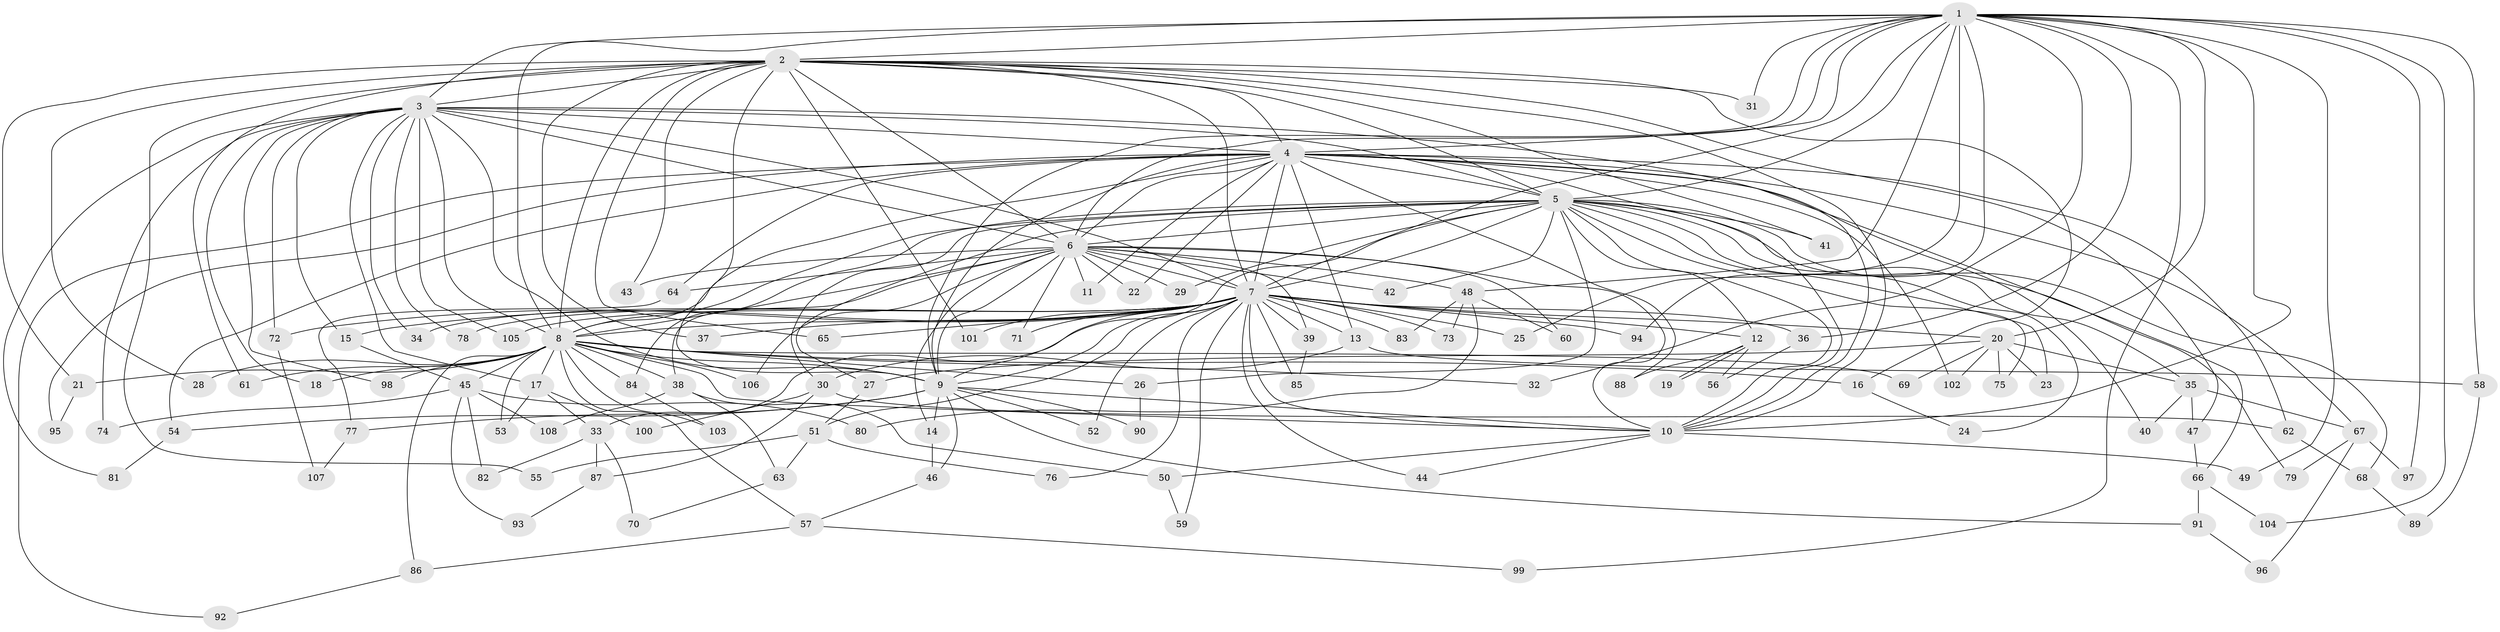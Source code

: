 // Generated by graph-tools (version 1.1) at 2025/25/03/09/25 03:25:49]
// undirected, 108 vertices, 241 edges
graph export_dot {
graph [start="1"]
  node [color=gray90,style=filled];
  1;
  2;
  3;
  4;
  5;
  6;
  7;
  8;
  9;
  10;
  11;
  12;
  13;
  14;
  15;
  16;
  17;
  18;
  19;
  20;
  21;
  22;
  23;
  24;
  25;
  26;
  27;
  28;
  29;
  30;
  31;
  32;
  33;
  34;
  35;
  36;
  37;
  38;
  39;
  40;
  41;
  42;
  43;
  44;
  45;
  46;
  47;
  48;
  49;
  50;
  51;
  52;
  53;
  54;
  55;
  56;
  57;
  58;
  59;
  60;
  61;
  62;
  63;
  64;
  65;
  66;
  67;
  68;
  69;
  70;
  71;
  72;
  73;
  74;
  75;
  76;
  77;
  78;
  79;
  80;
  81;
  82;
  83;
  84;
  85;
  86;
  87;
  88;
  89;
  90;
  91;
  92;
  93;
  94;
  95;
  96;
  97;
  98;
  99;
  100;
  101;
  102;
  103;
  104;
  105;
  106;
  107;
  108;
  1 -- 2;
  1 -- 3;
  1 -- 4;
  1 -- 5;
  1 -- 6;
  1 -- 7;
  1 -- 8;
  1 -- 9;
  1 -- 10;
  1 -- 20;
  1 -- 25;
  1 -- 31;
  1 -- 32;
  1 -- 36;
  1 -- 48;
  1 -- 49;
  1 -- 58;
  1 -- 94;
  1 -- 97;
  1 -- 99;
  1 -- 104;
  2 -- 3;
  2 -- 4;
  2 -- 5;
  2 -- 6;
  2 -- 7;
  2 -- 8;
  2 -- 9;
  2 -- 10;
  2 -- 16;
  2 -- 21;
  2 -- 28;
  2 -- 31;
  2 -- 37;
  2 -- 41;
  2 -- 43;
  2 -- 47;
  2 -- 55;
  2 -- 61;
  2 -- 65;
  2 -- 101;
  3 -- 4;
  3 -- 5;
  3 -- 6;
  3 -- 7;
  3 -- 8;
  3 -- 9;
  3 -- 10;
  3 -- 15;
  3 -- 17;
  3 -- 18;
  3 -- 34;
  3 -- 72;
  3 -- 74;
  3 -- 78;
  3 -- 81;
  3 -- 98;
  3 -- 105;
  4 -- 5;
  4 -- 6;
  4 -- 7;
  4 -- 8;
  4 -- 9;
  4 -- 10;
  4 -- 11;
  4 -- 13;
  4 -- 22;
  4 -- 40;
  4 -- 54;
  4 -- 62;
  4 -- 64;
  4 -- 66;
  4 -- 67;
  4 -- 88;
  4 -- 92;
  4 -- 95;
  4 -- 102;
  5 -- 6;
  5 -- 7;
  5 -- 8;
  5 -- 9;
  5 -- 10;
  5 -- 12;
  5 -- 23;
  5 -- 24;
  5 -- 26;
  5 -- 27;
  5 -- 29;
  5 -- 30;
  5 -- 35;
  5 -- 41;
  5 -- 42;
  5 -- 68;
  5 -- 75;
  5 -- 79;
  5 -- 84;
  6 -- 7;
  6 -- 8;
  6 -- 9;
  6 -- 10;
  6 -- 11;
  6 -- 14;
  6 -- 22;
  6 -- 29;
  6 -- 38;
  6 -- 39;
  6 -- 42;
  6 -- 43;
  6 -- 48;
  6 -- 60;
  6 -- 64;
  6 -- 71;
  6 -- 106;
  7 -- 8;
  7 -- 9;
  7 -- 10;
  7 -- 12;
  7 -- 13;
  7 -- 15;
  7 -- 20;
  7 -- 25;
  7 -- 33;
  7 -- 34;
  7 -- 36;
  7 -- 37;
  7 -- 39;
  7 -- 44;
  7 -- 51;
  7 -- 52;
  7 -- 59;
  7 -- 65;
  7 -- 71;
  7 -- 72;
  7 -- 73;
  7 -- 76;
  7 -- 78;
  7 -- 83;
  7 -- 85;
  7 -- 94;
  7 -- 101;
  7 -- 105;
  8 -- 9;
  8 -- 10;
  8 -- 16;
  8 -- 17;
  8 -- 18;
  8 -- 21;
  8 -- 26;
  8 -- 28;
  8 -- 32;
  8 -- 38;
  8 -- 45;
  8 -- 53;
  8 -- 57;
  8 -- 61;
  8 -- 69;
  8 -- 84;
  8 -- 86;
  8 -- 98;
  8 -- 103;
  8 -- 106;
  9 -- 10;
  9 -- 14;
  9 -- 46;
  9 -- 52;
  9 -- 54;
  9 -- 77;
  9 -- 90;
  9 -- 91;
  10 -- 44;
  10 -- 49;
  10 -- 50;
  12 -- 19;
  12 -- 19;
  12 -- 56;
  12 -- 88;
  13 -- 30;
  13 -- 58;
  14 -- 46;
  15 -- 45;
  16 -- 24;
  17 -- 33;
  17 -- 53;
  17 -- 100;
  20 -- 23;
  20 -- 27;
  20 -- 35;
  20 -- 69;
  20 -- 75;
  20 -- 102;
  21 -- 95;
  26 -- 90;
  27 -- 51;
  30 -- 62;
  30 -- 87;
  30 -- 100;
  33 -- 70;
  33 -- 82;
  33 -- 87;
  35 -- 40;
  35 -- 47;
  35 -- 67;
  36 -- 56;
  38 -- 50;
  38 -- 63;
  38 -- 108;
  39 -- 85;
  45 -- 74;
  45 -- 80;
  45 -- 82;
  45 -- 93;
  45 -- 108;
  46 -- 57;
  47 -- 66;
  48 -- 60;
  48 -- 73;
  48 -- 80;
  48 -- 83;
  50 -- 59;
  51 -- 55;
  51 -- 63;
  51 -- 76;
  54 -- 81;
  57 -- 86;
  57 -- 99;
  58 -- 89;
  62 -- 68;
  63 -- 70;
  64 -- 77;
  66 -- 91;
  66 -- 104;
  67 -- 79;
  67 -- 96;
  67 -- 97;
  68 -- 89;
  72 -- 107;
  77 -- 107;
  84 -- 103;
  86 -- 92;
  87 -- 93;
  91 -- 96;
}
